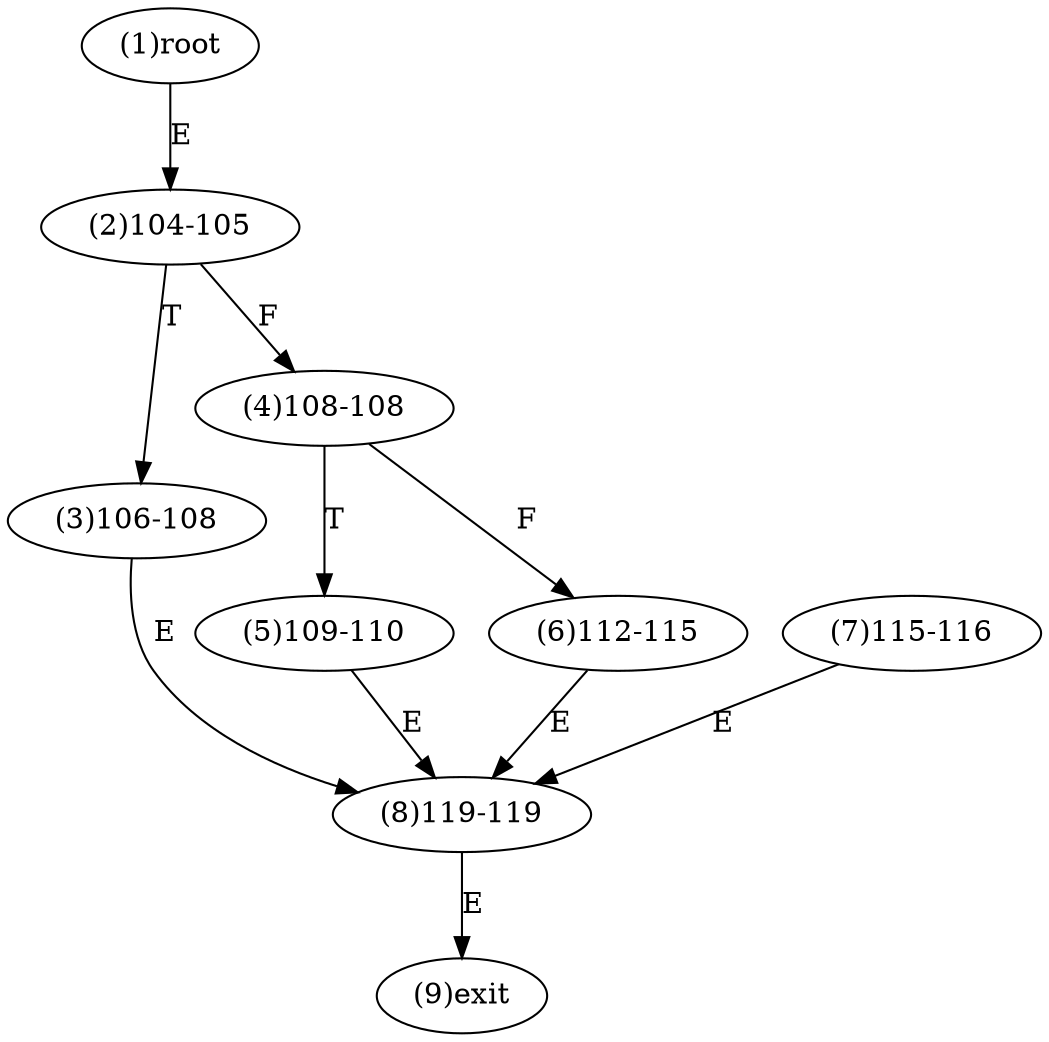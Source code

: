 digraph "" { 
1[ label="(1)root"];
2[ label="(2)104-105"];
3[ label="(3)106-108"];
4[ label="(4)108-108"];
5[ label="(5)109-110"];
6[ label="(6)112-115"];
7[ label="(7)115-116"];
8[ label="(8)119-119"];
9[ label="(9)exit"];
1->2[ label="E"];
2->4[ label="F"];
2->3[ label="T"];
3->8[ label="E"];
4->6[ label="F"];
4->5[ label="T"];
5->8[ label="E"];
6->8[ label="E"];
7->8[ label="E"];
8->9[ label="E"];
}